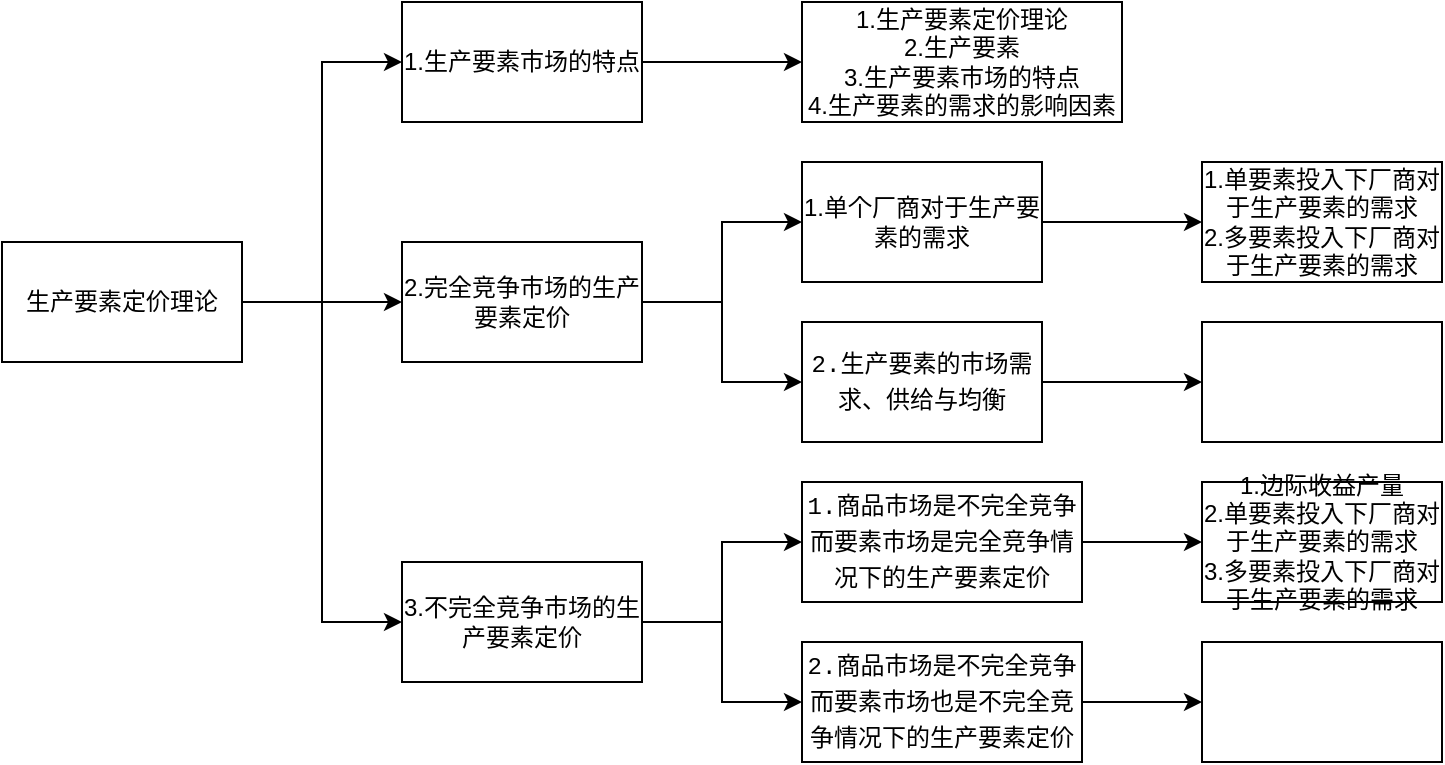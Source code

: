 <mxfile version="22.1.11" type="device">
  <diagram name="第 1 页" id="LbLHYrfMs61iux43dW0h">
    <mxGraphModel dx="954" dy="589" grid="1" gridSize="10" guides="1" tooltips="1" connect="1" arrows="1" fold="1" page="1" pageScale="1" pageWidth="827" pageHeight="1169" math="0" shadow="0">
      <root>
        <mxCell id="0" />
        <mxCell id="1" parent="0" />
        <mxCell id="aC8qxurW8rgIftqlnhW2-2" value="" style="edgeStyle=orthogonalEdgeStyle;rounded=0;orthogonalLoop=1;jettySize=auto;html=1;entryX=0;entryY=0.5;entryDx=0;entryDy=0;" parent="1" source="njytcRA9__mMUklmKUCp-1" target="aC8qxurW8rgIftqlnhW2-1" edge="1">
          <mxGeometry relative="1" as="geometry" />
        </mxCell>
        <mxCell id="aC8qxurW8rgIftqlnhW2-5" style="edgeStyle=orthogonalEdgeStyle;rounded=0;orthogonalLoop=1;jettySize=auto;html=1;" parent="1" source="njytcRA9__mMUklmKUCp-1" target="aC8qxurW8rgIftqlnhW2-4" edge="1">
          <mxGeometry relative="1" as="geometry" />
        </mxCell>
        <mxCell id="aC8qxurW8rgIftqlnhW2-6" style="edgeStyle=orthogonalEdgeStyle;rounded=0;orthogonalLoop=1;jettySize=auto;html=1;entryX=0;entryY=0.5;entryDx=0;entryDy=0;" parent="1" source="njytcRA9__mMUklmKUCp-1" target="aC8qxurW8rgIftqlnhW2-3" edge="1">
          <mxGeometry relative="1" as="geometry" />
        </mxCell>
        <mxCell id="njytcRA9__mMUklmKUCp-1" value="生产要素定价理论" style="rounded=0;whiteSpace=wrap;html=1;" parent="1" vertex="1">
          <mxGeometry x="40" y="200" width="120" height="60" as="geometry" />
        </mxCell>
        <mxCell id="aC8qxurW8rgIftqlnhW2-26" value="" style="edgeStyle=orthogonalEdgeStyle;rounded=0;orthogonalLoop=1;jettySize=auto;html=1;" parent="1" source="aC8qxurW8rgIftqlnhW2-1" target="aC8qxurW8rgIftqlnhW2-25" edge="1">
          <mxGeometry relative="1" as="geometry" />
        </mxCell>
        <mxCell id="aC8qxurW8rgIftqlnhW2-1" value="1.生产要素市场的特点" style="rounded=0;whiteSpace=wrap;html=1;" parent="1" vertex="1">
          <mxGeometry x="240" y="80" width="120" height="60" as="geometry" />
        </mxCell>
        <mxCell id="aC8qxurW8rgIftqlnhW2-8" value="" style="edgeStyle=orthogonalEdgeStyle;rounded=0;orthogonalLoop=1;jettySize=auto;html=1;" parent="1" source="aC8qxurW8rgIftqlnhW2-3" target="aC8qxurW8rgIftqlnhW2-7" edge="1">
          <mxGeometry relative="1" as="geometry" />
        </mxCell>
        <mxCell id="aC8qxurW8rgIftqlnhW2-14" style="edgeStyle=orthogonalEdgeStyle;rounded=0;orthogonalLoop=1;jettySize=auto;html=1;entryX=0;entryY=0.5;entryDx=0;entryDy=0;" parent="1" source="aC8qxurW8rgIftqlnhW2-3" target="aC8qxurW8rgIftqlnhW2-13" edge="1">
          <mxGeometry relative="1" as="geometry" />
        </mxCell>
        <mxCell id="aC8qxurW8rgIftqlnhW2-3" value="3.不完全竞争市场的生产要素定价" style="rounded=0;whiteSpace=wrap;html=1;" parent="1" vertex="1">
          <mxGeometry x="240" y="360" width="120" height="60" as="geometry" />
        </mxCell>
        <mxCell id="aC8qxurW8rgIftqlnhW2-10" value="" style="edgeStyle=orthogonalEdgeStyle;rounded=0;orthogonalLoop=1;jettySize=auto;html=1;entryX=0;entryY=0.5;entryDx=0;entryDy=0;" parent="1" source="aC8qxurW8rgIftqlnhW2-4" target="aC8qxurW8rgIftqlnhW2-9" edge="1">
          <mxGeometry relative="1" as="geometry" />
        </mxCell>
        <mxCell id="aC8qxurW8rgIftqlnhW2-12" style="edgeStyle=orthogonalEdgeStyle;rounded=0;orthogonalLoop=1;jettySize=auto;html=1;entryX=0;entryY=0.5;entryDx=0;entryDy=0;" parent="1" source="aC8qxurW8rgIftqlnhW2-4" target="aC8qxurW8rgIftqlnhW2-11" edge="1">
          <mxGeometry relative="1" as="geometry" />
        </mxCell>
        <mxCell id="aC8qxurW8rgIftqlnhW2-4" value="2.完全竞争市场的生产要素定价" style="rounded=0;whiteSpace=wrap;html=1;" parent="1" vertex="1">
          <mxGeometry x="240" y="200" width="120" height="60" as="geometry" />
        </mxCell>
        <mxCell id="aC8qxurW8rgIftqlnhW2-22" value="" style="edgeStyle=orthogonalEdgeStyle;rounded=0;orthogonalLoop=1;jettySize=auto;html=1;" parent="1" source="aC8qxurW8rgIftqlnhW2-7" target="aC8qxurW8rgIftqlnhW2-21" edge="1">
          <mxGeometry relative="1" as="geometry" />
        </mxCell>
        <mxCell id="aC8qxurW8rgIftqlnhW2-7" value="&lt;div style=&quot;background-color: rgb(255, 255, 255); font-family: Menlo, Monaco, &amp;quot;Courier New&amp;quot;, monospace; line-height: 18px;&quot;&gt;1.商品市场是不完全竞争而要素市场是完全竞争情况下的生产要素定价&lt;/div&gt;" style="rounded=0;whiteSpace=wrap;html=1;" parent="1" vertex="1">
          <mxGeometry x="440" y="320" width="140" height="60" as="geometry" />
        </mxCell>
        <mxCell id="aC8qxurW8rgIftqlnhW2-16" value="" style="edgeStyle=orthogonalEdgeStyle;rounded=0;orthogonalLoop=1;jettySize=auto;html=1;" parent="1" source="aC8qxurW8rgIftqlnhW2-9" target="aC8qxurW8rgIftqlnhW2-15" edge="1">
          <mxGeometry relative="1" as="geometry" />
        </mxCell>
        <mxCell id="aC8qxurW8rgIftqlnhW2-9" value="1.单个厂商对于生产要素的需求" style="rounded=0;whiteSpace=wrap;html=1;" parent="1" vertex="1">
          <mxGeometry x="440" y="160" width="120" height="60" as="geometry" />
        </mxCell>
        <mxCell id="aC8qxurW8rgIftqlnhW2-18" value="" style="edgeStyle=orthogonalEdgeStyle;rounded=0;orthogonalLoop=1;jettySize=auto;html=1;" parent="1" source="aC8qxurW8rgIftqlnhW2-11" target="aC8qxurW8rgIftqlnhW2-17" edge="1">
          <mxGeometry relative="1" as="geometry" />
        </mxCell>
        <mxCell id="aC8qxurW8rgIftqlnhW2-11" value="&lt;div style=&quot;background-color: rgb(255, 255, 255); font-family: Menlo, Monaco, &amp;quot;Courier New&amp;quot;, monospace; line-height: 18px;&quot;&gt;2.生产要素的市场需求、供给与均衡&lt;/div&gt;" style="rounded=0;whiteSpace=wrap;html=1;" parent="1" vertex="1">
          <mxGeometry x="440" y="240" width="120" height="60" as="geometry" />
        </mxCell>
        <mxCell id="aC8qxurW8rgIftqlnhW2-24" value="" style="edgeStyle=orthogonalEdgeStyle;rounded=0;orthogonalLoop=1;jettySize=auto;html=1;" parent="1" source="aC8qxurW8rgIftqlnhW2-13" target="aC8qxurW8rgIftqlnhW2-23" edge="1">
          <mxGeometry relative="1" as="geometry" />
        </mxCell>
        <mxCell id="aC8qxurW8rgIftqlnhW2-13" value="&lt;div style=&quot;background-color: rgb(255, 255, 255); font-family: Menlo, Monaco, &amp;quot;Courier New&amp;quot;, monospace; line-height: 18px;&quot;&gt;2.商品市场是不完全竞争而要素市场也是不完全竞争情况下的生产要素定价&lt;/div&gt;" style="rounded=0;whiteSpace=wrap;html=1;" parent="1" vertex="1">
          <mxGeometry x="440" y="400" width="140" height="60" as="geometry" />
        </mxCell>
        <mxCell id="aC8qxurW8rgIftqlnhW2-15" value="&lt;div&gt;1.单要素投入下厂商对于生产要素的需求&lt;/div&gt;&lt;div&gt;2.多要素投入下厂商对于生产要素的需求&lt;/div&gt;" style="rounded=0;whiteSpace=wrap;html=1;" parent="1" vertex="1">
          <mxGeometry x="640" y="160" width="120" height="60" as="geometry" />
        </mxCell>
        <mxCell id="aC8qxurW8rgIftqlnhW2-17" value="&lt;div style=&quot;background-color: rgb(255, 255, 255); font-family: Menlo, Monaco, &amp;quot;Courier New&amp;quot;, monospace; line-height: 18px;&quot;&gt;&lt;br&gt;&lt;/div&gt;" style="rounded=0;whiteSpace=wrap;html=1;" parent="1" vertex="1">
          <mxGeometry x="640" y="240" width="120" height="60" as="geometry" />
        </mxCell>
        <mxCell id="aC8qxurW8rgIftqlnhW2-21" value="&lt;div&gt;1.边际收益产量&lt;/div&gt;&lt;div&gt;2.单要素投入下厂商对于生产要素的需求&lt;/div&gt;&lt;div&gt;3.多要素投入下厂商对于生产要素的需求&lt;/div&gt;" style="rounded=0;whiteSpace=wrap;html=1;" parent="1" vertex="1">
          <mxGeometry x="640" y="320" width="120" height="60" as="geometry" />
        </mxCell>
        <mxCell id="aC8qxurW8rgIftqlnhW2-23" value="" style="rounded=0;whiteSpace=wrap;html=1;" parent="1" vertex="1">
          <mxGeometry x="640" y="400" width="120" height="60" as="geometry" />
        </mxCell>
        <mxCell id="aC8qxurW8rgIftqlnhW2-25" value="&lt;div&gt;1.生产要素定价理论&lt;/div&gt;&lt;div&gt;2.生产要素&lt;/div&gt;&lt;div&gt;3.生产要素市场的特点&lt;/div&gt;&lt;div&gt;4.生产要素的需求的影响因素&lt;/div&gt;" style="rounded=0;whiteSpace=wrap;html=1;" parent="1" vertex="1">
          <mxGeometry x="440" y="80" width="160" height="60" as="geometry" />
        </mxCell>
      </root>
    </mxGraphModel>
  </diagram>
</mxfile>
